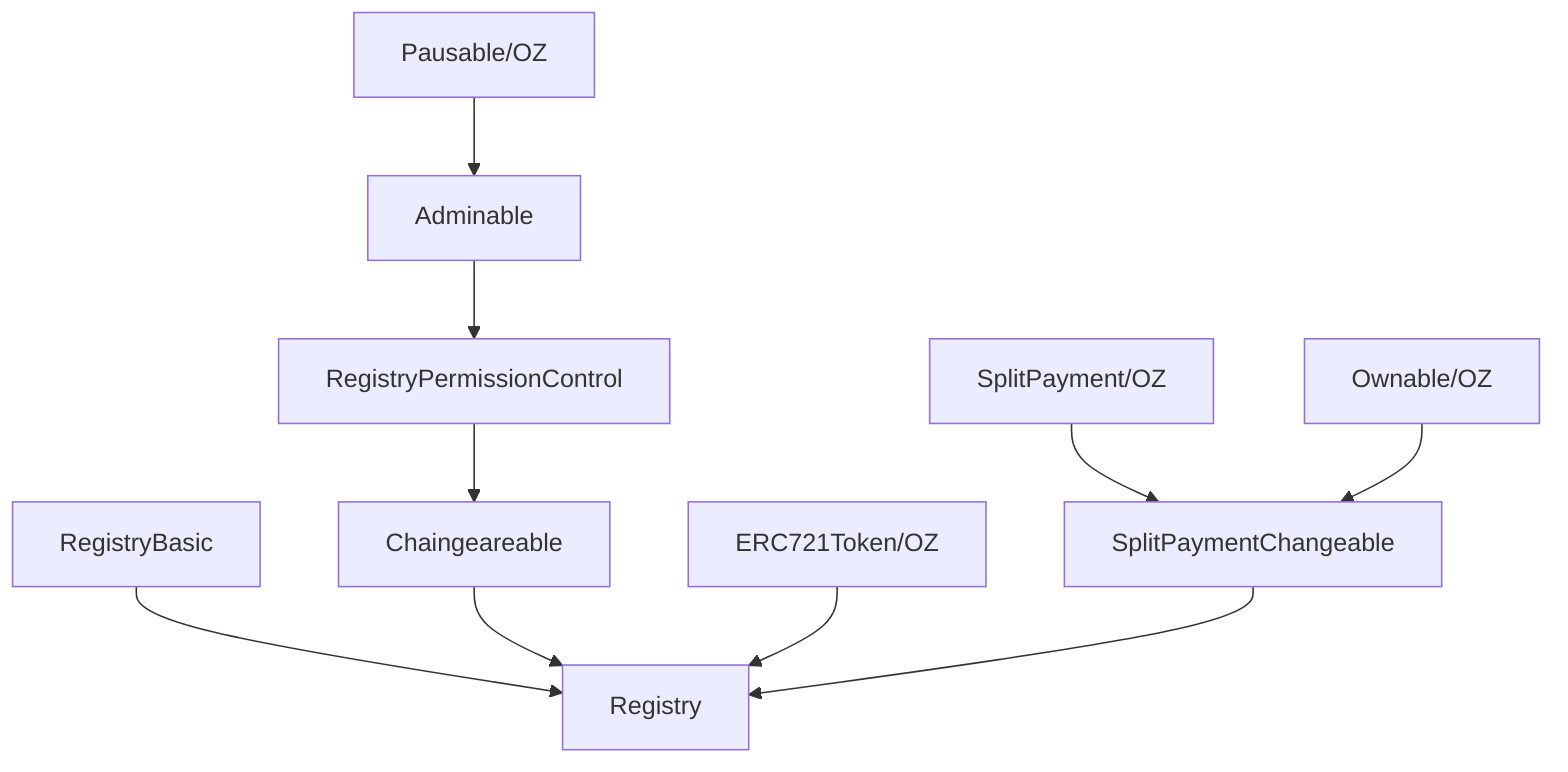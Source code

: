 graph TD;
    RegistryBasic-->Registry;
    Chaingeareable-->Registry;
    ERC721Token/OZ-->Registry;
    SplitPaymentChangeable-->Registry;
    SplitPayment/OZ-->SplitPaymentChangeable;
    RegistryPermissionControl-->Chaingeareable;
    Adminable-->RegistryPermissionControl;
    Pausable/OZ-->Adminable;
    Ownable/OZ-->SplitPaymentChangeable;